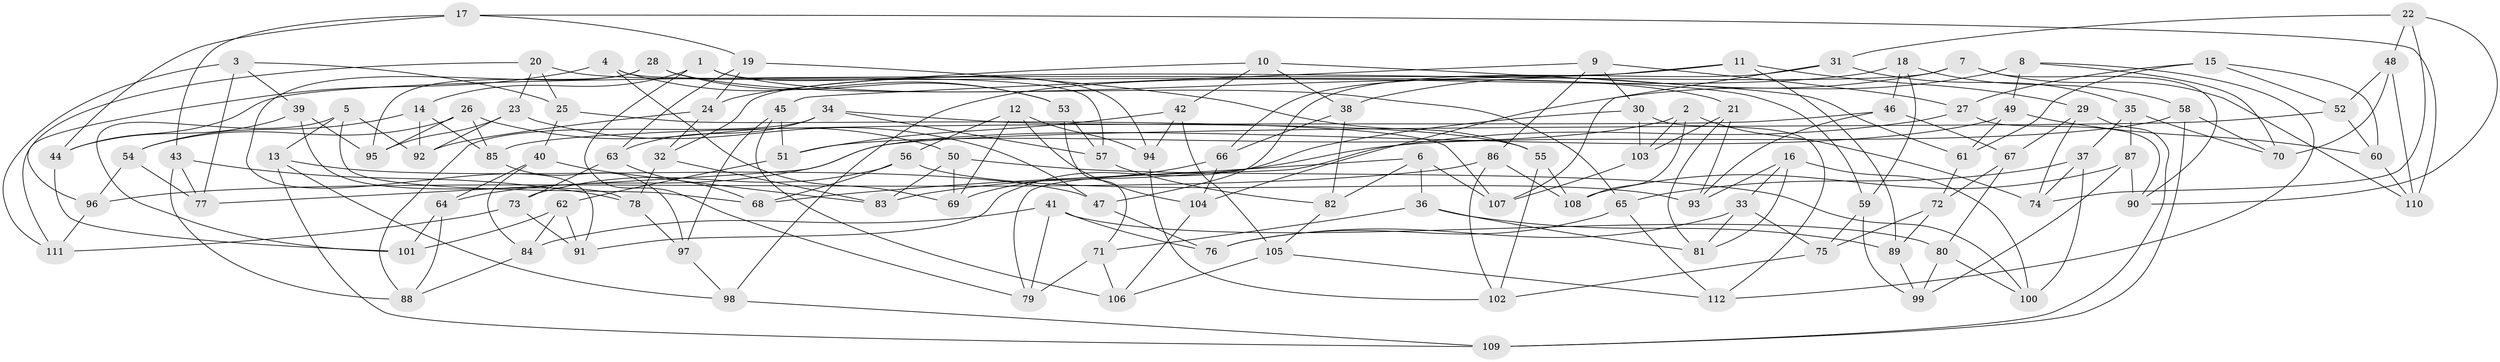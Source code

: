 // coarse degree distribution, {3: 0.21212121212121213, 5: 0.2727272727272727, 4: 0.21212121212121213, 8: 0.06060606060606061, 6: 0.06060606060606061, 14: 0.06060606060606061, 7: 0.030303030303030304, 9: 0.09090909090909091}
// Generated by graph-tools (version 1.1) at 2025/04/03/04/25 22:04:20]
// undirected, 112 vertices, 224 edges
graph export_dot {
graph [start="1"]
  node [color=gray90,style=filled];
  1;
  2;
  3;
  4;
  5;
  6;
  7;
  8;
  9;
  10;
  11;
  12;
  13;
  14;
  15;
  16;
  17;
  18;
  19;
  20;
  21;
  22;
  23;
  24;
  25;
  26;
  27;
  28;
  29;
  30;
  31;
  32;
  33;
  34;
  35;
  36;
  37;
  38;
  39;
  40;
  41;
  42;
  43;
  44;
  45;
  46;
  47;
  48;
  49;
  50;
  51;
  52;
  53;
  54;
  55;
  56;
  57;
  58;
  59;
  60;
  61;
  62;
  63;
  64;
  65;
  66;
  67;
  68;
  69;
  70;
  71;
  72;
  73;
  74;
  75;
  76;
  77;
  78;
  79;
  80;
  81;
  82;
  83;
  84;
  85;
  86;
  87;
  88;
  89;
  90;
  91;
  92;
  93;
  94;
  95;
  96;
  97;
  98;
  99;
  100;
  101;
  102;
  103;
  104;
  105;
  106;
  107;
  108;
  109;
  110;
  111;
  112;
  1 -- 14;
  1 -- 21;
  1 -- 79;
  1 -- 94;
  2 -- 108;
  2 -- 103;
  2 -- 51;
  2 -- 74;
  3 -- 111;
  3 -- 25;
  3 -- 39;
  3 -- 77;
  4 -- 69;
  4 -- 57;
  4 -- 111;
  4 -- 53;
  5 -- 92;
  5 -- 101;
  5 -- 68;
  5 -- 13;
  6 -- 68;
  6 -- 82;
  6 -- 107;
  6 -- 36;
  7 -- 38;
  7 -- 110;
  7 -- 90;
  7 -- 32;
  8 -- 49;
  8 -- 70;
  8 -- 112;
  8 -- 104;
  9 -- 45;
  9 -- 27;
  9 -- 30;
  9 -- 86;
  10 -- 42;
  10 -- 24;
  10 -- 38;
  10 -- 61;
  11 -- 29;
  11 -- 66;
  11 -- 44;
  11 -- 89;
  12 -- 56;
  12 -- 94;
  12 -- 69;
  12 -- 104;
  13 -- 47;
  13 -- 98;
  13 -- 109;
  14 -- 85;
  14 -- 92;
  14 -- 54;
  15 -- 27;
  15 -- 60;
  15 -- 52;
  15 -- 61;
  16 -- 100;
  16 -- 33;
  16 -- 93;
  16 -- 81;
  17 -- 110;
  17 -- 43;
  17 -- 19;
  17 -- 44;
  18 -- 58;
  18 -- 98;
  18 -- 59;
  18 -- 46;
  19 -- 55;
  19 -- 63;
  19 -- 24;
  20 -- 59;
  20 -- 23;
  20 -- 96;
  20 -- 25;
  21 -- 103;
  21 -- 81;
  21 -- 93;
  22 -- 74;
  22 -- 90;
  22 -- 48;
  22 -- 31;
  23 -- 95;
  23 -- 92;
  23 -- 47;
  24 -- 32;
  24 -- 92;
  25 -- 40;
  25 -- 107;
  26 -- 85;
  26 -- 50;
  26 -- 95;
  26 -- 54;
  27 -- 79;
  27 -- 90;
  28 -- 91;
  28 -- 95;
  28 -- 65;
  28 -- 53;
  29 -- 109;
  29 -- 74;
  29 -- 67;
  30 -- 91;
  30 -- 103;
  30 -- 112;
  31 -- 47;
  31 -- 107;
  31 -- 35;
  32 -- 83;
  32 -- 78;
  33 -- 76;
  33 -- 75;
  33 -- 81;
  34 -- 57;
  34 -- 88;
  34 -- 63;
  34 -- 55;
  35 -- 87;
  35 -- 70;
  35 -- 37;
  36 -- 71;
  36 -- 89;
  36 -- 81;
  37 -- 74;
  37 -- 100;
  37 -- 65;
  38 -- 82;
  38 -- 66;
  39 -- 78;
  39 -- 44;
  39 -- 95;
  40 -- 84;
  40 -- 64;
  40 -- 83;
  41 -- 84;
  41 -- 79;
  41 -- 80;
  41 -- 76;
  42 -- 94;
  42 -- 51;
  42 -- 105;
  43 -- 78;
  43 -- 77;
  43 -- 88;
  44 -- 101;
  45 -- 97;
  45 -- 51;
  45 -- 106;
  46 -- 85;
  46 -- 67;
  46 -- 93;
  47 -- 76;
  48 -- 70;
  48 -- 110;
  48 -- 52;
  49 -- 60;
  49 -- 61;
  49 -- 64;
  50 -- 83;
  50 -- 100;
  50 -- 69;
  51 -- 62;
  52 -- 60;
  52 -- 77;
  53 -- 71;
  53 -- 57;
  54 -- 77;
  54 -- 96;
  55 -- 108;
  55 -- 102;
  56 -- 73;
  56 -- 93;
  56 -- 68;
  57 -- 82;
  58 -- 83;
  58 -- 109;
  58 -- 70;
  59 -- 99;
  59 -- 75;
  60 -- 110;
  61 -- 72;
  62 -- 84;
  62 -- 91;
  62 -- 101;
  63 -- 73;
  63 -- 68;
  64 -- 88;
  64 -- 101;
  65 -- 112;
  65 -- 76;
  66 -- 69;
  66 -- 104;
  67 -- 72;
  67 -- 80;
  71 -- 106;
  71 -- 79;
  72 -- 75;
  72 -- 89;
  73 -- 111;
  73 -- 91;
  75 -- 102;
  78 -- 97;
  80 -- 99;
  80 -- 100;
  82 -- 105;
  84 -- 88;
  85 -- 97;
  86 -- 102;
  86 -- 108;
  86 -- 96;
  87 -- 90;
  87 -- 99;
  87 -- 108;
  89 -- 99;
  94 -- 102;
  96 -- 111;
  97 -- 98;
  98 -- 109;
  103 -- 107;
  104 -- 106;
  105 -- 112;
  105 -- 106;
}
